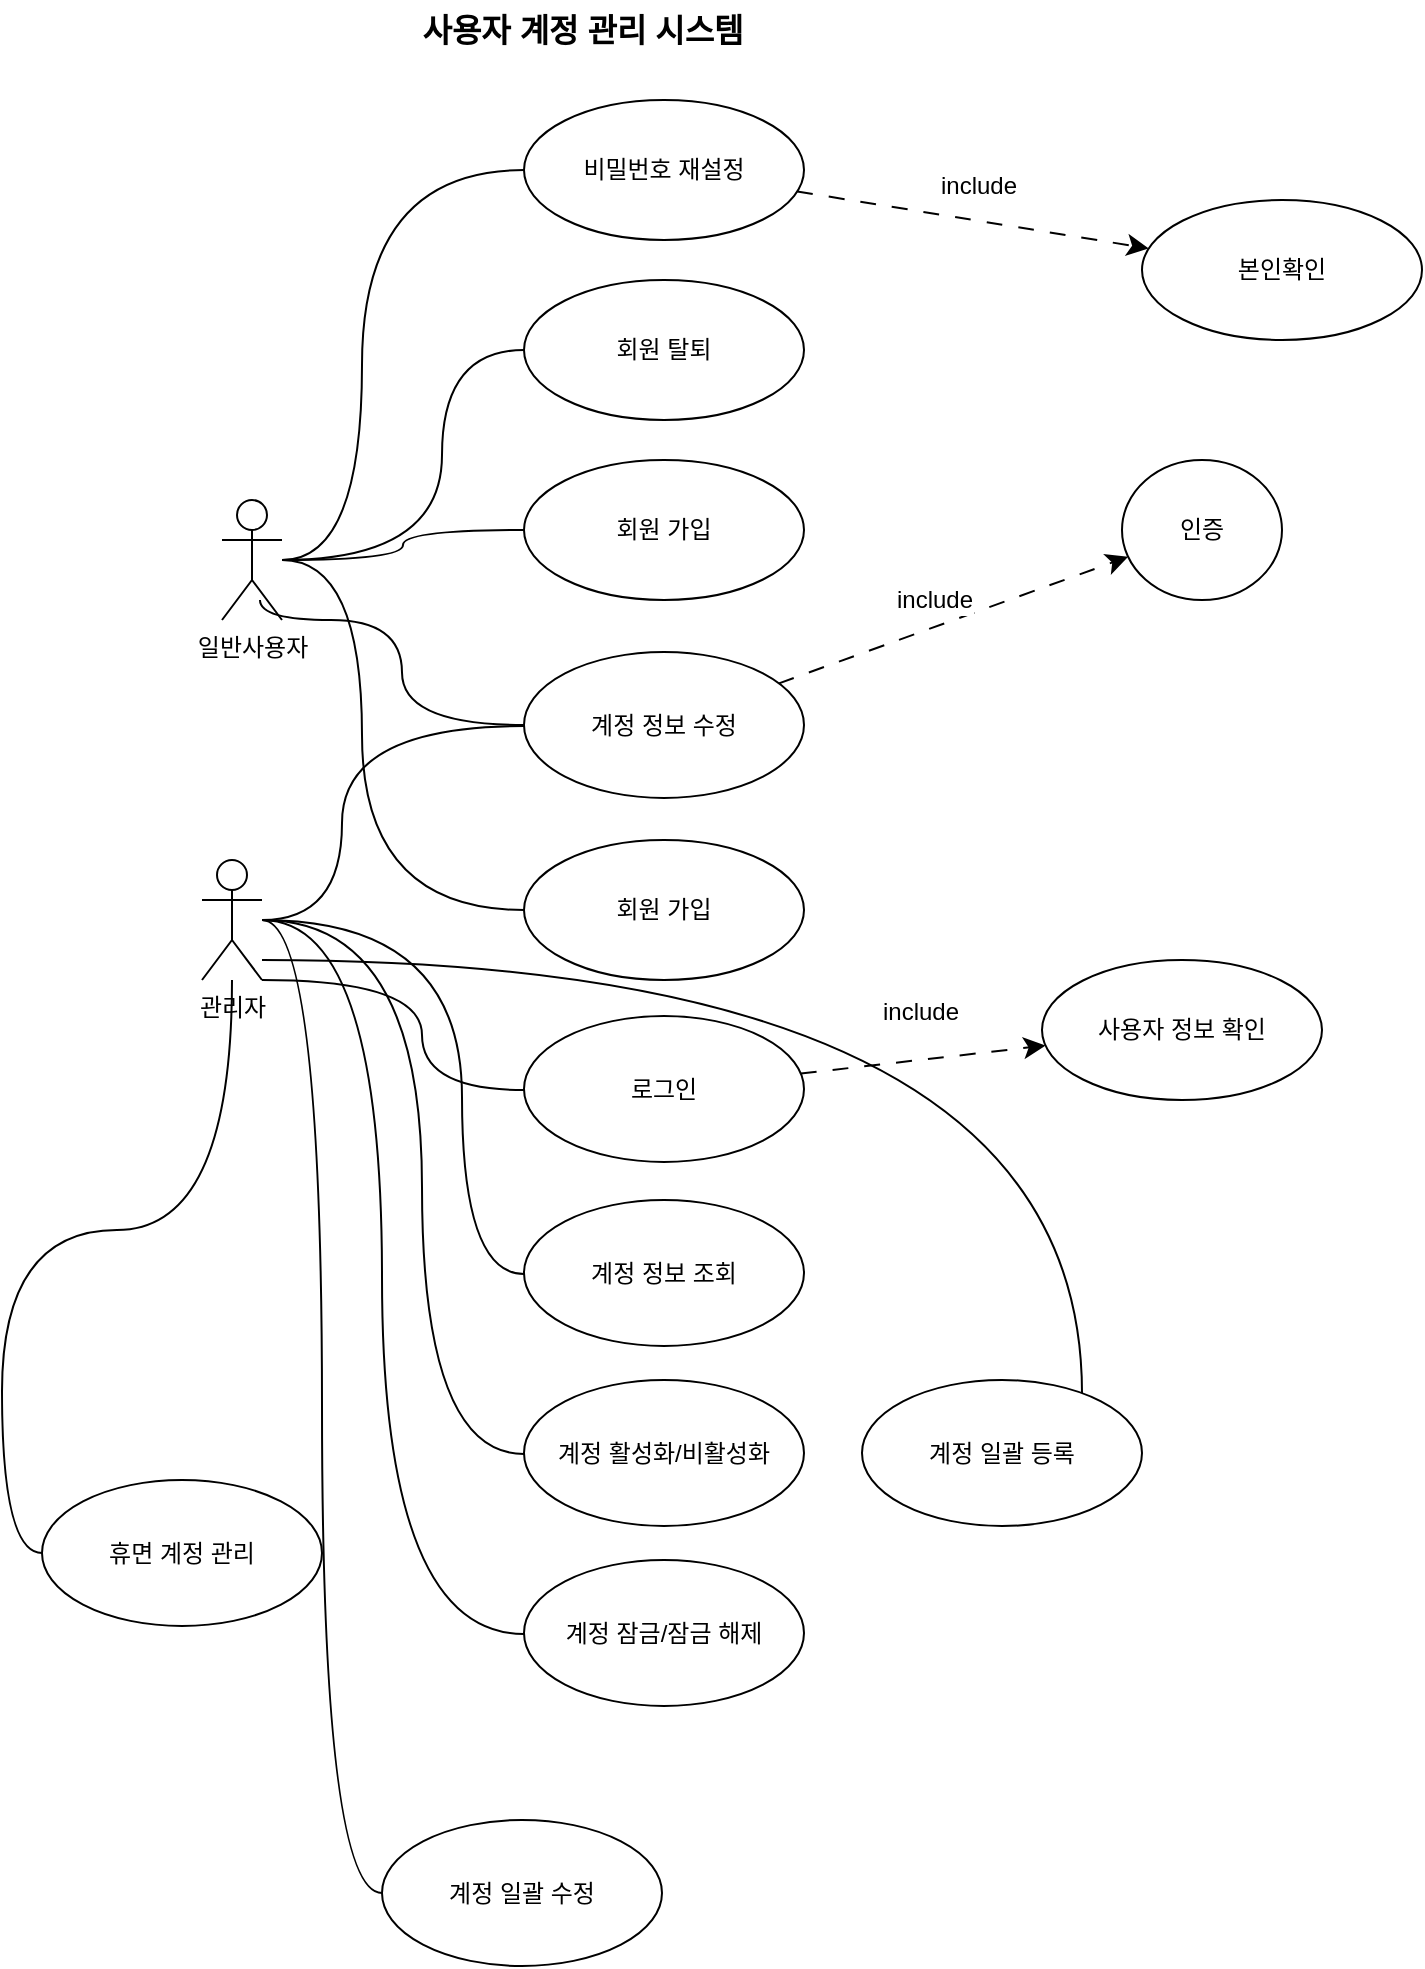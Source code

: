 <mxfile pages="2">
    <diagram id="boRz07EWy4GvGDbGCsp5" name="요구사항">
        <mxGraphModel dx="764" dy="501" grid="1" gridSize="10" guides="1" tooltips="1" connect="1" arrows="1" fold="1" page="1" pageScale="1" pageWidth="827" pageHeight="1169" math="0" shadow="0">
            <root>
                <mxCell id="0"/>
                <mxCell id="1" parent="0"/>
                <mxCell id="SB8yE_wiy3I-1DV759Xg-6" style="edgeStyle=none;curved=1;rounded=0;orthogonalLoop=1;jettySize=auto;html=1;fontSize=12;startSize=8;endSize=8;dashed=1;dashPattern=8 8;" parent="1" source="SB8yE_wiy3I-1DV759Xg-1" target="SB8yE_wiy3I-1DV759Xg-5" edge="1">
                    <mxGeometry relative="1" as="geometry"/>
                </mxCell>
                <mxCell id="SB8yE_wiy3I-1DV759Xg-7" value="include" style="edgeLabel;html=1;align=center;verticalAlign=middle;resizable=0;points=[];fontSize=12;" parent="SB8yE_wiy3I-1DV759Xg-6" vertex="1" connectable="0">
                    <mxGeometry x="-0.188" y="3" relative="1" as="geometry">
                        <mxPoint x="18" y="-12" as="offset"/>
                    </mxGeometry>
                </mxCell>
                <mxCell id="SB8yE_wiy3I-1DV759Xg-1" value="비밀번호 재설정" style="ellipse;whiteSpace=wrap;html=1;" parent="1" vertex="1">
                    <mxGeometry x="321" y="120" width="140" height="70" as="geometry"/>
                </mxCell>
                <mxCell id="SB8yE_wiy3I-1DV759Xg-27" style="edgeStyle=orthogonalEdgeStyle;curved=1;rounded=0;orthogonalLoop=1;jettySize=auto;html=1;fontSize=12;startSize=8;endSize=8;endArrow=none;endFill=0;" parent="1" source="SB8yE_wiy3I-1DV759Xg-2" target="SB8yE_wiy3I-1DV759Xg-1" edge="1">
                    <mxGeometry relative="1" as="geometry">
                        <Array as="points">
                            <mxPoint x="240" y="350"/>
                            <mxPoint x="240" y="155"/>
                        </Array>
                    </mxGeometry>
                </mxCell>
                <mxCell id="SB8yE_wiy3I-1DV759Xg-28" style="edgeStyle=orthogonalEdgeStyle;curved=1;rounded=0;orthogonalLoop=1;jettySize=auto;html=1;fontSize=12;startSize=8;endSize=8;endArrow=none;endFill=0;" parent="1" source="SB8yE_wiy3I-1DV759Xg-2" target="SB8yE_wiy3I-1DV759Xg-8" edge="1">
                    <mxGeometry relative="1" as="geometry">
                        <Array as="points">
                            <mxPoint x="280" y="350"/>
                            <mxPoint x="280" y="245"/>
                        </Array>
                    </mxGeometry>
                </mxCell>
                <mxCell id="SB8yE_wiy3I-1DV759Xg-29" style="edgeStyle=orthogonalEdgeStyle;shape=connector;curved=1;rounded=0;orthogonalLoop=1;jettySize=auto;html=1;strokeColor=default;align=center;verticalAlign=middle;fontFamily=Helvetica;fontSize=12;fontColor=default;labelBackgroundColor=default;startSize=8;endArrow=none;endFill=0;endSize=8;" parent="1" source="SB8yE_wiy3I-1DV759Xg-2" target="SB8yE_wiy3I-1DV759Xg-9" edge="1">
                    <mxGeometry relative="1" as="geometry"/>
                </mxCell>
                <mxCell id="SB8yE_wiy3I-1DV759Xg-30" style="edgeStyle=orthogonalEdgeStyle;shape=connector;curved=1;rounded=0;orthogonalLoop=1;jettySize=auto;html=1;strokeColor=default;align=center;verticalAlign=middle;fontFamily=Helvetica;fontSize=12;fontColor=default;labelBackgroundColor=default;startSize=8;endArrow=none;endFill=0;endSize=8;entryX=0;entryY=0.5;entryDx=0;entryDy=0;exitX=0.633;exitY=0.833;exitDx=0;exitDy=0;exitPerimeter=0;" parent="1" source="SB8yE_wiy3I-1DV759Xg-2" target="SB8yE_wiy3I-1DV759Xg-10" edge="1">
                    <mxGeometry relative="1" as="geometry">
                        <mxPoint x="210" y="350" as="sourcePoint"/>
                        <Array as="points">
                            <mxPoint x="189" y="380"/>
                            <mxPoint x="260" y="380"/>
                            <mxPoint x="260" y="433"/>
                        </Array>
                    </mxGeometry>
                </mxCell>
                <mxCell id="SB8yE_wiy3I-1DV759Xg-33" style="edgeStyle=orthogonalEdgeStyle;shape=connector;curved=1;rounded=0;orthogonalLoop=1;jettySize=auto;html=1;strokeColor=default;align=center;verticalAlign=middle;fontFamily=Helvetica;fontSize=12;fontColor=default;labelBackgroundColor=default;startSize=8;endArrow=none;endFill=0;endSize=8;" parent="1" source="SB8yE_wiy3I-1DV759Xg-2" target="SB8yE_wiy3I-1DV759Xg-16" edge="1">
                    <mxGeometry relative="1" as="geometry">
                        <mxPoint x="130" y="387" as="sourcePoint"/>
                        <mxPoint x="321" y="615" as="targetPoint"/>
                        <Array as="points">
                            <mxPoint x="240" y="350"/>
                            <mxPoint x="240" y="525"/>
                        </Array>
                    </mxGeometry>
                </mxCell>
                <mxCell id="SB8yE_wiy3I-1DV759Xg-2" value="일반사용자" style="shape=umlActor;verticalLabelPosition=bottom;verticalAlign=top;html=1;outlineConnect=0;" parent="1" vertex="1">
                    <mxGeometry x="170" y="320" width="30" height="60" as="geometry"/>
                </mxCell>
                <mxCell id="SB8yE_wiy3I-1DV759Xg-34" style="edgeStyle=orthogonalEdgeStyle;shape=connector;curved=1;rounded=0;orthogonalLoop=1;jettySize=auto;html=1;strokeColor=default;align=center;verticalAlign=middle;fontFamily=Helvetica;fontSize=12;fontColor=default;labelBackgroundColor=default;startSize=8;endArrow=none;endFill=0;endSize=8;" parent="1" source="SB8yE_wiy3I-1DV759Xg-3" target="SB8yE_wiy3I-1DV759Xg-12" edge="1">
                    <mxGeometry relative="1" as="geometry">
                        <Array as="points">
                            <mxPoint x="270" y="560"/>
                            <mxPoint x="270" y="615"/>
                        </Array>
                    </mxGeometry>
                </mxCell>
                <mxCell id="SB8yE_wiy3I-1DV759Xg-35" style="edgeStyle=orthogonalEdgeStyle;shape=connector;curved=1;rounded=0;orthogonalLoop=1;jettySize=auto;html=1;strokeColor=default;align=center;verticalAlign=middle;fontFamily=Helvetica;fontSize=12;fontColor=default;labelBackgroundColor=default;startSize=8;endArrow=none;endFill=0;endSize=8;" parent="1" source="SB8yE_wiy3I-1DV759Xg-3" target="SB8yE_wiy3I-1DV759Xg-10" edge="1">
                    <mxGeometry relative="1" as="geometry">
                        <Array as="points">
                            <mxPoint x="230" y="530"/>
                            <mxPoint x="230" y="433"/>
                        </Array>
                    </mxGeometry>
                </mxCell>
                <mxCell id="SB8yE_wiy3I-1DV759Xg-36" style="edgeStyle=orthogonalEdgeStyle;shape=connector;curved=1;rounded=0;orthogonalLoop=1;jettySize=auto;html=1;strokeColor=default;align=center;verticalAlign=middle;fontFamily=Helvetica;fontSize=12;fontColor=default;labelBackgroundColor=default;startSize=8;endArrow=none;endFill=0;endSize=8;" parent="1" source="SB8yE_wiy3I-1DV759Xg-3" target="SB8yE_wiy3I-1DV759Xg-13" edge="1">
                    <mxGeometry relative="1" as="geometry">
                        <Array as="points">
                            <mxPoint x="290" y="530"/>
                            <mxPoint x="290" y="707"/>
                        </Array>
                    </mxGeometry>
                </mxCell>
                <mxCell id="SB8yE_wiy3I-1DV759Xg-37" style="edgeStyle=orthogonalEdgeStyle;shape=connector;curved=1;rounded=0;orthogonalLoop=1;jettySize=auto;html=1;strokeColor=default;align=center;verticalAlign=middle;fontFamily=Helvetica;fontSize=12;fontColor=default;labelBackgroundColor=default;startSize=8;endArrow=none;endFill=0;endSize=8;" parent="1" source="SB8yE_wiy3I-1DV759Xg-3" target="SB8yE_wiy3I-1DV759Xg-14" edge="1">
                    <mxGeometry relative="1" as="geometry">
                        <mxPoint x="391" y="750" as="targetPoint"/>
                        <Array as="points">
                            <mxPoint x="270" y="530"/>
                            <mxPoint x="270" y="797"/>
                        </Array>
                    </mxGeometry>
                </mxCell>
                <mxCell id="SB8yE_wiy3I-1DV759Xg-38" style="edgeStyle=orthogonalEdgeStyle;shape=connector;curved=1;rounded=0;orthogonalLoop=1;jettySize=auto;html=1;strokeColor=default;align=center;verticalAlign=middle;fontFamily=Helvetica;fontSize=12;fontColor=default;labelBackgroundColor=default;startSize=8;endArrow=none;endFill=0;endSize=8;" parent="1" source="SB8yE_wiy3I-1DV759Xg-3" target="SB8yE_wiy3I-1DV759Xg-15" edge="1">
                    <mxGeometry relative="1" as="geometry">
                        <Array as="points">
                            <mxPoint x="250" y="530"/>
                            <mxPoint x="250" y="887"/>
                        </Array>
                    </mxGeometry>
                </mxCell>
                <mxCell id="SB8yE_wiy3I-1DV759Xg-39" style="edgeStyle=orthogonalEdgeStyle;shape=connector;curved=1;rounded=0;orthogonalLoop=1;jettySize=auto;html=1;strokeColor=default;align=center;verticalAlign=middle;fontFamily=Helvetica;fontSize=12;fontColor=default;labelBackgroundColor=default;startSize=8;endArrow=none;endFill=0;endSize=8;" parent="1" source="SB8yE_wiy3I-1DV759Xg-3" target="SB8yE_wiy3I-1DV759Xg-18" edge="1">
                    <mxGeometry relative="1" as="geometry">
                        <Array as="points">
                            <mxPoint x="600" y="550"/>
                        </Array>
                    </mxGeometry>
                </mxCell>
                <mxCell id="SB8yE_wiy3I-1DV759Xg-40" style="edgeStyle=orthogonalEdgeStyle;shape=connector;curved=1;rounded=0;orthogonalLoop=1;jettySize=auto;html=1;entryX=0;entryY=0.5;entryDx=0;entryDy=0;strokeColor=default;align=center;verticalAlign=middle;fontFamily=Helvetica;fontSize=12;fontColor=default;labelBackgroundColor=default;startSize=8;endArrow=none;endFill=0;endSize=8;" parent="1" source="SB8yE_wiy3I-1DV759Xg-3" target="SB8yE_wiy3I-1DV759Xg-19" edge="1">
                    <mxGeometry relative="1" as="geometry"/>
                </mxCell>
                <mxCell id="SB8yE_wiy3I-1DV759Xg-41" style="edgeStyle=orthogonalEdgeStyle;shape=connector;curved=1;rounded=0;orthogonalLoop=1;jettySize=auto;html=1;entryX=0;entryY=0.5;entryDx=0;entryDy=0;strokeColor=default;align=center;verticalAlign=middle;fontFamily=Helvetica;fontSize=12;fontColor=default;labelBackgroundColor=default;startSize=8;endArrow=none;endFill=0;endSize=8;" parent="1" source="SB8yE_wiy3I-1DV759Xg-3" target="SB8yE_wiy3I-1DV759Xg-20" edge="1">
                    <mxGeometry relative="1" as="geometry"/>
                </mxCell>
                <mxCell id="SB8yE_wiy3I-1DV759Xg-3" value="관리자" style="shape=umlActor;verticalLabelPosition=bottom;verticalAlign=top;html=1;outlineConnect=0;" parent="1" vertex="1">
                    <mxGeometry x="160" y="500" width="30" height="60" as="geometry"/>
                </mxCell>
                <mxCell id="SB8yE_wiy3I-1DV759Xg-5" value="본인확인" style="ellipse;whiteSpace=wrap;html=1;" parent="1" vertex="1">
                    <mxGeometry x="630" y="170" width="140" height="70" as="geometry"/>
                </mxCell>
                <mxCell id="SB8yE_wiy3I-1DV759Xg-8" value="회원 탈퇴" style="ellipse;whiteSpace=wrap;html=1;" parent="1" vertex="1">
                    <mxGeometry x="321" y="210" width="140" height="70" as="geometry"/>
                </mxCell>
                <mxCell id="SB8yE_wiy3I-1DV759Xg-9" value="회원 가입" style="ellipse;whiteSpace=wrap;html=1;" parent="1" vertex="1">
                    <mxGeometry x="321" y="300" width="140" height="70" as="geometry"/>
                </mxCell>
                <mxCell id="SB8yE_wiy3I-1DV759Xg-23" style="edgeStyle=none;curved=1;rounded=0;orthogonalLoop=1;jettySize=auto;html=1;fontSize=12;startSize=8;endSize=8;dashed=1;dashPattern=8 8;" parent="1" source="SB8yE_wiy3I-1DV759Xg-10" target="SB8yE_wiy3I-1DV759Xg-21" edge="1">
                    <mxGeometry relative="1" as="geometry"/>
                </mxCell>
                <mxCell id="SB8yE_wiy3I-1DV759Xg-25" value="include" style="edgeLabel;html=1;align=center;verticalAlign=middle;resizable=0;points=[];fontSize=12;" parent="SB8yE_wiy3I-1DV759Xg-23" vertex="1" connectable="0">
                    <mxGeometry x="-0.116" y="-2" relative="1" as="geometry">
                        <mxPoint x="-1" y="-16" as="offset"/>
                    </mxGeometry>
                </mxCell>
                <mxCell id="SB8yE_wiy3I-1DV759Xg-10" value="계정 정보 수정" style="ellipse;whiteSpace=wrap;html=1;" parent="1" vertex="1">
                    <mxGeometry x="321" y="396" width="140" height="73" as="geometry"/>
                </mxCell>
                <mxCell id="SB8yE_wiy3I-1DV759Xg-11" value="사용자 계정 관리 시스템" style="text;html=1;align=center;verticalAlign=middle;resizable=0;points=[];autosize=1;strokeColor=none;fillColor=none;fontSize=16;fontStyle=1" parent="1" vertex="1">
                    <mxGeometry x="260" y="70" width="180" height="30" as="geometry"/>
                </mxCell>
                <mxCell id="SB8yE_wiy3I-1DV759Xg-24" style="edgeStyle=none;curved=1;rounded=0;orthogonalLoop=1;jettySize=auto;html=1;fontSize=12;startSize=8;endSize=8;dashed=1;dashPattern=8 8;" parent="1" source="SB8yE_wiy3I-1DV759Xg-12" target="SB8yE_wiy3I-1DV759Xg-22" edge="1">
                    <mxGeometry relative="1" as="geometry"/>
                </mxCell>
                <mxCell id="SB8yE_wiy3I-1DV759Xg-26" value="include" style="edgeLabel;html=1;align=center;verticalAlign=middle;resizable=0;points=[];fontSize=12;" parent="SB8yE_wiy3I-1DV759Xg-24" vertex="1" connectable="0">
                    <mxGeometry x="0.011" y="1" relative="1" as="geometry">
                        <mxPoint x="-2" y="-23" as="offset"/>
                    </mxGeometry>
                </mxCell>
                <mxCell id="SB8yE_wiy3I-1DV759Xg-12" value="로그인" style="ellipse;whiteSpace=wrap;html=1;" parent="1" vertex="1">
                    <mxGeometry x="321" y="578" width="140" height="73" as="geometry"/>
                </mxCell>
                <mxCell id="SB8yE_wiy3I-1DV759Xg-13" value="계정 정보 조회" style="ellipse;whiteSpace=wrap;html=1;" parent="1" vertex="1">
                    <mxGeometry x="321" y="670" width="140" height="73" as="geometry"/>
                </mxCell>
                <mxCell id="SB8yE_wiy3I-1DV759Xg-14" value="계정 활성화/비활성화" style="ellipse;whiteSpace=wrap;html=1;" parent="1" vertex="1">
                    <mxGeometry x="321" y="760" width="140" height="73" as="geometry"/>
                </mxCell>
                <mxCell id="SB8yE_wiy3I-1DV759Xg-15" value="계정 잠금/잠금 해제" style="ellipse;whiteSpace=wrap;html=1;" parent="1" vertex="1">
                    <mxGeometry x="321" y="850" width="140" height="73" as="geometry"/>
                </mxCell>
                <mxCell id="SB8yE_wiy3I-1DV759Xg-16" value="회원 가입" style="ellipse;whiteSpace=wrap;html=1;" parent="1" vertex="1">
                    <mxGeometry x="321" y="490" width="140" height="70" as="geometry"/>
                </mxCell>
                <mxCell id="SB8yE_wiy3I-1DV759Xg-18" value="계정 일괄 등록" style="ellipse;whiteSpace=wrap;html=1;" parent="1" vertex="1">
                    <mxGeometry x="490" y="760" width="140" height="73" as="geometry"/>
                </mxCell>
                <mxCell id="SB8yE_wiy3I-1DV759Xg-19" value="계정 일괄 수정" style="ellipse;whiteSpace=wrap;html=1;" parent="1" vertex="1">
                    <mxGeometry x="250" y="980" width="140" height="73" as="geometry"/>
                </mxCell>
                <mxCell id="SB8yE_wiy3I-1DV759Xg-20" value="휴면 계정 관리" style="ellipse;whiteSpace=wrap;html=1;" parent="1" vertex="1">
                    <mxGeometry x="80" y="810" width="140" height="73" as="geometry"/>
                </mxCell>
                <mxCell id="SB8yE_wiy3I-1DV759Xg-21" value="인증" style="ellipse;whiteSpace=wrap;html=1;" parent="1" vertex="1">
                    <mxGeometry x="620" y="300" width="80" height="70" as="geometry"/>
                </mxCell>
                <mxCell id="SB8yE_wiy3I-1DV759Xg-22" value="사용자 정보 확인" style="ellipse;whiteSpace=wrap;html=1;" parent="1" vertex="1">
                    <mxGeometry x="580" y="550" width="140" height="70" as="geometry"/>
                </mxCell>
            </root>
        </mxGraphModel>
    </diagram>
    <diagram name="도메인모델" id="TKPaWvZVgJuJDZthVSUy">
        <mxGraphModel dx="1285" dy="768" grid="1" gridSize="10" guides="1" tooltips="1" connect="1" arrows="1" fold="1" page="1" pageScale="1" pageWidth="827" pageHeight="1169" math="0" shadow="0">
            <root>
                <mxCell id="0"/>
                <mxCell id="1" parent="0"/>
                <mxCell id="3LQb9dPc7IVUKIHJpzme-31" value="&lt;table role=&quot;table&quot; style=&quot;box-sizing: border-box; border-spacing: 0px; border-collapse: collapse; margin-top: 0px; margin-bottom: 16px; display: block; width: max-content; max-width: 100%; overflow: auto; font-variant: tabular-nums; color: rgb(1, 4, 9); font-family: -apple-system, &amp;quot;system-ui&amp;quot;, &amp;quot;Segoe UI&amp;quot;, &amp;quot;Noto Sans&amp;quot;, Helvetica, Arial, sans-serif, &amp;quot;Apple Color Emoji&amp;quot;, &amp;quot;Segoe UI Emoji&amp;quot;; font-size: 14px; font-style: normal; font-weight: 400; letter-spacing: normal; orphans: 2; text-align: start; text-transform: none; widows: 2; word-spacing: 0px; -webkit-text-stroke-width: 0px; white-space: normal; background-color: rgb(255, 255, 255); text-decoration-thickness: initial; text-decoration-style: initial; text-decoration-color: initial;&quot;&gt;&lt;thead style=&quot;box-sizing: border-box;&quot;&gt;&lt;tr style=&quot;box-sizing: border-box; background-color: rgb(255, 255, 255); border-top: 1px solid rgb(69, 76, 84);&quot;&gt;&lt;th style=&quot;box-sizing: border-box; padding: 6px 13px; font-weight: 600; border-color: rgb(69, 76, 84); border-style: solid; border-width: 1px; border-image: none 100% / 1 / 0 stretch;&quot;&gt;활성화 상태&lt;/th&gt;&lt;th style=&quot;box-sizing: border-box; padding: 6px 13px; font-weight: 600; border-color: rgb(69, 76, 84); border-style: solid; border-width: 1px; border-image: none 100% / 1 / 0 stretch;&quot;&gt;잠금 상태&lt;/th&gt;&lt;th style=&quot;box-sizing: border-box; padding: 6px 13px; font-weight: 600; border-color: rgb(69, 76, 84); border-style: solid; border-width: 1px; border-image: none 100% / 1 / 0 stretch;&quot;&gt;설명&lt;/th&gt;&lt;th style=&quot;box-sizing: border-box; padding: 6px 13px; font-weight: 600; border-color: rgb(69, 76, 84); border-style: solid; border-width: 1px; border-image: none 100% / 1 / 0 stretch;&quot;&gt;예시&lt;/th&gt;&lt;/tr&gt;&lt;/thead&gt;&lt;tbody style=&quot;box-sizing: border-box;&quot;&gt;&lt;tr style=&quot;box-sizing: border-box; background-color: rgb(255, 255, 255); border-top: 1px solid rgb(69, 76, 84);&quot;&gt;&lt;td style=&quot;box-sizing: border-box; padding: 6px 13px; border-color: rgb(69, 76, 84); border-style: solid; border-width: 1px; border-image: none 100% / 1 / 0 stretch;&quot;&gt;activate&lt;/td&gt;&lt;td style=&quot;box-sizing: border-box; padding: 6px 13px; border-color: rgb(69, 76, 84); border-style: solid; border-width: 1px; border-image: none 100% / 1 / 0 stretch;&quot;&gt;unlock&lt;/td&gt;&lt;td style=&quot;box-sizing: border-box; padding: 6px 13px; border-color: rgb(69, 76, 84); border-style: solid; border-width: 1px; border-image: none 100% / 1 / 0 stretch;&quot;&gt;정상 계정: 로그인 및 모든 서비스 이용이 가능한 상태입니다.&lt;/td&gt;&lt;td style=&quot;box-sizing: border-box; padding: 6px 13px; border-color: rgb(69, 76, 84); border-style: solid; border-width: 1px; border-image: none 100% / 1 / 0 stretch;&quot;&gt;대부분의 일반 사용자 계정&lt;/td&gt;&lt;/tr&gt;&lt;tr style=&quot;box-sizing: border-box; background-color: rgb(230, 234, 239); border-top: 1px solid rgb(69, 76, 84);&quot;&gt;&lt;td style=&quot;box-sizing: border-box; padding: 6px 13px; border-color: rgb(69, 76, 84); border-style: solid; border-width: 1px; border-image: none 100% / 1 / 0 stretch;&quot;&gt;activate&lt;/td&gt;&lt;td style=&quot;box-sizing: border-box; padding: 6px 13px; border-color: rgb(69, 76, 84); border-style: solid; border-width: 1px; border-image: none 100% / 1 / 0 stretch;&quot;&gt;lock&lt;/td&gt;&lt;td style=&quot;box-sizing: border-box; padding: 6px 13px; border-color: rgb(69, 76, 84); border-style: solid; border-width: 1px; border-image: none 100% / 1 / 0 stretch;&quot;&gt;일시 정지 계정: 계정은 활성화되어 있지만, 현재 로그인이 &lt;br&gt;불가능한 상태입니다.&lt;/td&gt;&lt;td style=&quot;box-sizing: border-box; padding: 6px 13px; border-color: rgb(69, 76, 84); border-style: solid; border-width: 1px; border-image: none 100% / 1 / 0 stretch;&quot;&gt;- 비밀번호 연속 실패&lt;br style=&quot;box-sizing: border-box; margin-bottom: 0px;&quot;&gt;- 관리자가 보안상 잠금 처리&lt;/td&gt;&lt;/tr&gt;&lt;tr style=&quot;box-sizing: border-box; background-color: rgb(255, 255, 255); border-top: 1px solid rgb(69, 76, 84);&quot;&gt;&lt;td style=&quot;box-sizing: border-box; padding: 6px 13px; border-color: rgb(69, 76, 84); border-style: solid; border-width: 1px; border-image: none 100% / 1 / 0 stretch;&quot;&gt;deactivate&lt;/td&gt;&lt;td style=&quot;box-sizing: border-box; padding: 6px 13px; border-color: rgb(69, 76, 84); border-style: solid; border-width: 1px; border-image: none 100% / 1 / 0 stretch;&quot;&gt;unlock&lt;/td&gt;&lt;td style=&quot;box-sizing: border-box; padding: 6px 13px; border-color: rgb(69, 76, 84); border-style: solid; border-width: 1px; border-image: none 100% / 1 / 0 stretch;&quot;&gt;비활성 계정: 계정 사용 중단 로그인이 가능합니다.&lt;/td&gt;&lt;td style=&quot;box-sizing: border-box; padding: 6px 13px; border-color: rgb(69, 76, 84); border-style: solid; border-width: 1px; border-image: none 100% / 1 / 0 stretch;&quot;&gt;- 휴면 계정으로 전환된 경우&lt;/td&gt;&lt;/tr&gt;&lt;tr style=&quot;box-sizing: border-box; background-color: rgb(230, 234, 239); border-top: 1px solid rgb(69, 76, 84);&quot;&gt;&lt;td style=&quot;box-sizing: border-box; padding: 6px 13px; border-color: rgb(69, 76, 84); border-style: solid; border-width: 1px; border-image: none 100% / 1 / 0 stretch;&quot;&gt;deactivate&lt;/td&gt;&lt;td style=&quot;box-sizing: border-box; padding: 6px 13px; border-color: rgb(69, 76, 84); border-style: solid; border-width: 1px; border-image: none 100% / 1 / 0 stretch;&quot;&gt;lock&lt;/td&gt;&lt;td style=&quot;box-sizing: border-box; padding: 6px 13px; border-color: rgb(69, 76, 84); border-style: solid; border-width: 1px; border-image: none 100% / 1 / 0 stretch;&quot;&gt;비활성 계정: 로그인 불가능&lt;/td&gt;&lt;td style=&quot;box-sizing: border-box; padding: 6px 13px; border-color: rgb(69, 76, 84); border-style: solid; border-width: 1px; border-image: none 100% / 1 / 0 stretch;&quot;&gt;- 사용자가 탈퇴를 요청한 경우&lt;/td&gt;&lt;/tr&gt;&lt;/tbody&gt;&lt;/table&gt;" style="text;whiteSpace=wrap;html=1;labelBackgroundColor=none;" parent="1" vertex="1">
                    <mxGeometry x="44" y="109" width="740" height="180" as="geometry"/>
                </mxCell>
                <mxCell id="3LQb9dPc7IVUKIHJpzme-78" value="pendingChanges [0..*]" style="edgeStyle=orthogonalEdgeStyle;rounded=0;orthogonalLoop=1;jettySize=auto;html=1;fontSize=12;startSize=8;endSize=8;endArrow=none;endFill=0;" parent="1" target="3LQb9dPc7IVUKIHJpzme-69" edge="1">
                    <mxGeometry x="0.677" y="-70" relative="1" as="geometry">
                        <mxPoint x="420" y="572" as="sourcePoint"/>
                        <Array as="points">
                            <mxPoint x="420" y="614"/>
                            <mxPoint x="410" y="614"/>
                        </Array>
                        <mxPoint as="offset"/>
                    </mxGeometry>
                </mxCell>
                <mxCell id="3LQb9dPc7IVUKIHJpzme-79" value="1" style="edgeLabel;html=1;align=center;verticalAlign=middle;resizable=0;points=[];fontSize=12;" parent="3LQb9dPc7IVUKIHJpzme-78" vertex="1" connectable="0">
                    <mxGeometry x="-0.269" y="-1" relative="1" as="geometry">
                        <mxPoint x="-9" y="-26" as="offset"/>
                    </mxGeometry>
                </mxCell>
                <mxCell id="3LQb9dPc7IVUKIHJpzme-99" value="1" style="edgeStyle=orthogonalEdgeStyle;rounded=0;orthogonalLoop=1;jettySize=auto;html=1;fontSize=12;startSize=8;endSize=8;" parent="1" source="3LQb9dPc7IVUKIHJpzme-41" target="3LQb9dPc7IVUKIHJpzme-92" edge="1">
                    <mxGeometry x="-0.875" y="11" relative="1" as="geometry">
                        <mxPoint as="offset"/>
                    </mxGeometry>
                </mxCell>
                <mxCell id="3LQb9dPc7IVUKIHJpzme-100" value="attributes [0..*]" style="edgeLabel;html=1;align=center;verticalAlign=middle;resizable=0;points=[];fontSize=12;" parent="3LQb9dPc7IVUKIHJpzme-99" vertex="1" connectable="0">
                    <mxGeometry x="0.728" relative="1" as="geometry">
                        <mxPoint x="-50" y="12" as="offset"/>
                    </mxGeometry>
                </mxCell>
                <mxCell id="3LQb9dPc7IVUKIHJpzme-41" value="User" style="swimlane;fontStyle=0;childLayout=stackLayout;horizontal=1;startSize=26;fillColor=none;horizontalStack=0;resizeParent=1;resizeParentMax=0;resizeLast=0;collapsible=1;marginBottom=0;whiteSpace=wrap;html=1;rounded=1;labelBackgroundColor=none;" parent="1" vertex="1">
                    <mxGeometry x="310" y="390" width="220" height="182" as="geometry">
                        <mxRectangle x="340" y="330" width="70" height="30" as="alternateBounds"/>
                    </mxGeometry>
                </mxCell>
                <mxCell id="3LQb9dPc7IVUKIHJpzme-42" value="userId: Id" style="text;strokeColor=none;fillColor=none;align=left;verticalAlign=top;spacingLeft=4;spacingRight=4;overflow=hidden;rotatable=0;points=[[0,0.5],[1,0.5]];portConstraint=eastwest;whiteSpace=wrap;html=1;labelBackgroundColor=none;" parent="3LQb9dPc7IVUKIHJpzme-41" vertex="1">
                    <mxGeometry y="26" width="220" height="26" as="geometry"/>
                </mxCell>
                <mxCell id="3LQb9dPc7IVUKIHJpzme-45" value="username: string {required, unique}" style="text;strokeColor=none;fillColor=none;align=left;verticalAlign=top;spacingLeft=4;spacingRight=4;overflow=hidden;rotatable=0;points=[[0,0.5],[1,0.5]];portConstraint=eastwest;whiteSpace=wrap;html=1;labelBackgroundColor=none;" parent="3LQb9dPc7IVUKIHJpzme-41" vertex="1">
                    <mxGeometry y="52" width="220" height="26" as="geometry"/>
                </mxCell>
                <mxCell id="3LQb9dPc7IVUKIHJpzme-46" value="password: string" style="text;strokeColor=none;fillColor=none;align=left;verticalAlign=top;spacingLeft=4;spacingRight=4;overflow=hidden;rotatable=0;points=[[0,0.5],[1,0.5]];portConstraint=eastwest;whiteSpace=wrap;html=1;labelBackgroundColor=none;" parent="3LQb9dPc7IVUKIHJpzme-41" vertex="1">
                    <mxGeometry y="78" width="220" height="26" as="geometry"/>
                </mxCell>
                <mxCell id="3LQb9dPc7IVUKIHJpzme-47" value="email: string" style="text;strokeColor=none;fillColor=none;align=left;verticalAlign=top;spacingLeft=4;spacingRight=4;overflow=hidden;rotatable=0;points=[[0,0.5],[1,0.5]];portConstraint=eastwest;whiteSpace=wrap;html=1;labelBackgroundColor=none;" parent="3LQb9dPc7IVUKIHJpzme-41" vertex="1">
                    <mxGeometry y="104" width="220" height="26" as="geometry"/>
                </mxCell>
                <mxCell id="3LQb9dPc7IVUKIHJpzme-48" value="contact: string" style="text;strokeColor=none;fillColor=none;align=left;verticalAlign=top;spacingLeft=4;spacingRight=4;overflow=hidden;rotatable=0;points=[[0,0.5],[1,0.5]];portConstraint=eastwest;whiteSpace=wrap;html=1;labelBackgroundColor=none;" parent="3LQb9dPc7IVUKIHJpzme-41" vertex="1">
                    <mxGeometry y="130" width="220" height="26" as="geometry"/>
                </mxCell>
                <mxCell id="3LQb9dPc7IVUKIHJpzme-49" value="accountStatus: AccountStatus" style="text;strokeColor=none;fillColor=none;align=left;verticalAlign=top;spacingLeft=4;spacingRight=4;overflow=hidden;rotatable=0;points=[[0,0.5],[1,0.5]];portConstraint=eastwest;whiteSpace=wrap;html=1;labelBackgroundColor=none;" parent="3LQb9dPc7IVUKIHJpzme-41" vertex="1">
                    <mxGeometry y="156" width="220" height="26" as="geometry"/>
                </mxCell>
                <mxCell id="3LQb9dPc7IVUKIHJpzme-60" value="AccountStatus" style="swimlane;fontStyle=0;childLayout=stackLayout;horizontal=1;startSize=26;fillColor=none;horizontalStack=0;resizeParent=1;resizeParentMax=0;resizeLast=0;collapsible=1;marginBottom=0;whiteSpace=wrap;html=1;rounded=1;labelBackgroundColor=none;" parent="1" vertex="1">
                    <mxGeometry x="50" y="416" width="190" height="130" as="geometry">
                        <mxRectangle x="50" y="360" width="120" height="30" as="alternateBounds"/>
                    </mxGeometry>
                </mxCell>
                <mxCell id="3LQb9dPc7IVUKIHJpzme-61" value="signUserId: User" style="text;strokeColor=none;fillColor=none;align=left;verticalAlign=top;spacingLeft=4;spacingRight=4;overflow=hidden;rotatable=0;points=[[0,0.5],[1,0.5]];portConstraint=eastwest;whiteSpace=wrap;html=1;labelBackgroundColor=none;" parent="3LQb9dPc7IVUKIHJpzme-60" vertex="1">
                    <mxGeometry y="26" width="190" height="26" as="geometry"/>
                </mxCell>
                <mxCell id="3LQb9dPc7IVUKIHJpzme-64" value="enabled: boolean" style="text;strokeColor=none;fillColor=none;align=left;verticalAlign=top;spacingLeft=4;spacingRight=4;overflow=hidden;rotatable=0;points=[[0,0.5],[1,0.5]];portConstraint=eastwest;whiteSpace=wrap;html=1;labelBackgroundColor=none;" parent="3LQb9dPc7IVUKIHJpzme-60" vertex="1">
                    <mxGeometry y="52" width="190" height="26" as="geometry"/>
                </mxCell>
                <mxCell id="3LQb9dPc7IVUKIHJpzme-65" value="locked: boolean" style="text;strokeColor=none;fillColor=none;align=left;verticalAlign=top;spacingLeft=4;spacingRight=4;overflow=hidden;rotatable=0;points=[[0,0.5],[1,0.5]];portConstraint=eastwest;whiteSpace=wrap;html=1;labelBackgroundColor=none;" parent="3LQb9dPc7IVUKIHJpzme-60" vertex="1">
                    <mxGeometry y="78" width="190" height="26" as="geometry"/>
                </mxCell>
                <mxCell id="3LQb9dPc7IVUKIHJpzme-66" value="failedAttemptCount: number" style="text;strokeColor=none;fillColor=none;align=left;verticalAlign=top;spacingLeft=4;spacingRight=4;overflow=hidden;rotatable=0;points=[[0,0.5],[1,0.5]];portConstraint=eastwest;whiteSpace=wrap;html=1;labelBackgroundColor=none;" parent="3LQb9dPc7IVUKIHJpzme-60" vertex="1">
                    <mxGeometry y="104" width="190" height="26" as="geometry"/>
                </mxCell>
                <mxCell id="3LQb9dPc7IVUKIHJpzme-67" style="edgeStyle=orthogonalEdgeStyle;rounded=0;orthogonalLoop=1;jettySize=auto;html=1;fontSize=12;startSize=8;endSize=8;endArrow=none;endFill=0;" parent="1" source="3LQb9dPc7IVUKIHJpzme-45" target="3LQb9dPc7IVUKIHJpzme-61" edge="1">
                    <mxGeometry relative="1" as="geometry"/>
                </mxCell>
                <mxCell id="3LQb9dPc7IVUKIHJpzme-89" style="edgeStyle=orthogonalEdgeStyle;rounded=0;orthogonalLoop=1;jettySize=auto;html=1;fontSize=12;startSize=8;endSize=8;endArrow=none;endFill=0;" parent="1" source="3LQb9dPc7IVUKIHJpzme-69" target="3LQb9dPc7IVUKIHJpzme-80" edge="1">
                    <mxGeometry relative="1" as="geometry"/>
                </mxCell>
                <mxCell id="3LQb9dPc7IVUKIHJpzme-90" value="changeDetails [1..*]" style="edgeLabel;html=1;align=center;verticalAlign=middle;resizable=0;points=[];fontSize=12;" parent="3LQb9dPc7IVUKIHJpzme-89" vertex="1" connectable="0">
                    <mxGeometry x="0.587" relative="1" as="geometry">
                        <mxPoint x="60" as="offset"/>
                    </mxGeometry>
                </mxCell>
                <mxCell id="3LQb9dPc7IVUKIHJpzme-91" value="1" style="edgeLabel;html=1;align=center;verticalAlign=middle;resizable=0;points=[];fontSize=12;" parent="3LQb9dPc7IVUKIHJpzme-89" vertex="1" connectable="0">
                    <mxGeometry x="-0.747" relative="1" as="geometry">
                        <mxPoint x="-10" as="offset"/>
                    </mxGeometry>
                </mxCell>
                <mxCell id="3LQb9dPc7IVUKIHJpzme-69" value="PendingChange" style="swimlane;fontStyle=0;childLayout=stackLayout;horizontal=1;startSize=26;fillColor=none;horizontalStack=0;resizeParent=1;resizeParentMax=0;resizeLast=0;collapsible=1;marginBottom=0;whiteSpace=wrap;html=1;rounded=1;labelBackgroundColor=none;" parent="1" vertex="1">
                    <mxGeometry x="315" y="670" width="190" height="156" as="geometry">
                        <mxRectangle x="50" y="360" width="120" height="30" as="alternateBounds"/>
                    </mxGeometry>
                </mxCell>
                <mxCell id="3LQb9dPc7IVUKIHJpzme-73" value="pendingChangeId: Id" style="text;strokeColor=none;fillColor=none;align=left;verticalAlign=top;spacingLeft=4;spacingRight=4;overflow=hidden;rotatable=0;points=[[0,0.5],[1,0.5]];portConstraint=eastwest;whiteSpace=wrap;html=1;labelBackgroundColor=none;" parent="3LQb9dPc7IVUKIHJpzme-69" vertex="1">
                    <mxGeometry y="26" width="190" height="26" as="geometry"/>
                </mxCell>
                <mxCell id="3LQb9dPc7IVUKIHJpzme-74" value="userId: User" style="text;strokeColor=none;fillColor=none;align=left;verticalAlign=top;spacingLeft=4;spacingRight=4;overflow=hidden;rotatable=0;points=[[0,0.5],[1,0.5]];portConstraint=eastwest;whiteSpace=wrap;html=1;labelBackgroundColor=none;" parent="3LQb9dPc7IVUKIHJpzme-69" vertex="1">
                    <mxGeometry y="52" width="190" height="26" as="geometry"/>
                </mxCell>
                <mxCell id="3LQb9dPc7IVUKIHJpzme-75" value="changeType: string" style="text;strokeColor=none;fillColor=none;align=left;verticalAlign=top;spacingLeft=4;spacingRight=4;overflow=hidden;rotatable=0;points=[[0,0.5],[1,0.5]];portConstraint=eastwest;whiteSpace=wrap;html=1;labelBackgroundColor=none;" parent="3LQb9dPc7IVUKIHJpzme-69" vertex="1">
                    <mxGeometry y="78" width="190" height="26" as="geometry"/>
                </mxCell>
                <mxCell id="3LQb9dPc7IVUKIHJpzme-76" value="effectiveDate: datetime" style="text;strokeColor=none;fillColor=none;align=left;verticalAlign=top;spacingLeft=4;spacingRight=4;overflow=hidden;rotatable=0;points=[[0,0.5],[1,0.5]];portConstraint=eastwest;whiteSpace=wrap;html=1;labelBackgroundColor=none;" parent="3LQb9dPc7IVUKIHJpzme-69" vertex="1">
                    <mxGeometry y="104" width="190" height="26" as="geometry"/>
                </mxCell>
                <mxCell id="3LQb9dPc7IVUKIHJpzme-77" value="status: string" style="text;strokeColor=none;fillColor=none;align=left;verticalAlign=top;spacingLeft=4;spacingRight=4;overflow=hidden;rotatable=0;points=[[0,0.5],[1,0.5]];portConstraint=eastwest;whiteSpace=wrap;html=1;labelBackgroundColor=none;" parent="3LQb9dPc7IVUKIHJpzme-69" vertex="1">
                    <mxGeometry y="130" width="190" height="26" as="geometry"/>
                </mxCell>
                <mxCell id="3LQb9dPc7IVUKIHJpzme-80" value="ChangeDetail" style="swimlane;fontStyle=0;childLayout=stackLayout;horizontal=1;startSize=26;fillColor=none;horizontalStack=0;resizeParent=1;resizeParentMax=0;resizeLast=0;collapsible=1;marginBottom=0;whiteSpace=wrap;html=1;rounded=1;labelBackgroundColor=none;" parent="1" vertex="1">
                    <mxGeometry x="315" y="890" width="190" height="130" as="geometry">
                        <mxRectangle x="50" y="360" width="120" height="30" as="alternateBounds"/>
                    </mxGeometry>
                </mxCell>
                <mxCell id="3LQb9dPc7IVUKIHJpzme-85" value="changeDetailId: Id" style="text;strokeColor=none;fillColor=none;align=left;verticalAlign=top;spacingLeft=4;spacingRight=4;overflow=hidden;rotatable=0;points=[[0,0.5],[1,0.5]];portConstraint=eastwest;whiteSpace=wrap;html=1;labelBackgroundColor=none;" parent="3LQb9dPc7IVUKIHJpzme-80" vertex="1">
                    <mxGeometry y="26" width="190" height="26" as="geometry"/>
                </mxCell>
                <mxCell id="3LQb9dPc7IVUKIHJpzme-86" value="attributeName: string" style="text;strokeColor=none;fillColor=none;align=left;verticalAlign=top;spacingLeft=4;spacingRight=4;overflow=hidden;rotatable=0;points=[[0,0.5],[1,0.5]];portConstraint=eastwest;whiteSpace=wrap;html=1;labelBackgroundColor=none;" parent="3LQb9dPc7IVUKIHJpzme-80" vertex="1">
                    <mxGeometry y="52" width="190" height="26" as="geometry"/>
                </mxCell>
                <mxCell id="3LQb9dPc7IVUKIHJpzme-87" value="oldValue: UserAttribute" style="text;strokeColor=none;fillColor=none;align=left;verticalAlign=top;spacingLeft=4;spacingRight=4;overflow=hidden;rotatable=0;points=[[0,0.5],[1,0.5]];portConstraint=eastwest;whiteSpace=wrap;html=1;labelBackgroundColor=none;" parent="3LQb9dPc7IVUKIHJpzme-80" vertex="1">
                    <mxGeometry y="78" width="190" height="26" as="geometry"/>
                </mxCell>
                <mxCell id="3LQb9dPc7IVUKIHJpzme-88" value="newValue: UserAttribute" style="text;strokeColor=none;fillColor=none;align=left;verticalAlign=top;spacingLeft=4;spacingRight=4;overflow=hidden;rotatable=0;points=[[0,0.5],[1,0.5]];portConstraint=eastwest;whiteSpace=wrap;html=1;labelBackgroundColor=none;" parent="3LQb9dPc7IVUKIHJpzme-80" vertex="1">
                    <mxGeometry y="104" width="190" height="26" as="geometry"/>
                </mxCell>
                <mxCell id="3LQb9dPc7IVUKIHJpzme-92" value="UserAttribute" style="swimlane;fontStyle=0;childLayout=stackLayout;horizontal=1;startSize=26;fillColor=none;horizontalStack=0;resizeParent=1;resizeParentMax=0;resizeLast=0;collapsible=1;marginBottom=0;whiteSpace=wrap;html=1;rounded=1;labelBackgroundColor=none;" parent="1" vertex="1">
                    <mxGeometry x="580" y="580" width="220" height="104" as="geometry">
                        <mxRectangle x="340" y="330" width="70" height="30" as="alternateBounds"/>
                    </mxGeometry>
                </mxCell>
                <mxCell id="3LQb9dPc7IVUKIHJpzme-93" value="attributeId: Id" style="text;strokeColor=none;fillColor=none;align=left;verticalAlign=top;spacingLeft=4;spacingRight=4;overflow=hidden;rotatable=0;points=[[0,0.5],[1,0.5]];portConstraint=eastwest;whiteSpace=wrap;html=1;labelBackgroundColor=none;" parent="3LQb9dPc7IVUKIHJpzme-92" vertex="1">
                    <mxGeometry y="26" width="220" height="26" as="geometry"/>
                </mxCell>
                <mxCell id="3LQb9dPc7IVUKIHJpzme-101" value="name: string" style="text;strokeColor=none;fillColor=none;align=left;verticalAlign=top;spacingLeft=4;spacingRight=4;overflow=hidden;rotatable=0;points=[[0,0.5],[1,0.5]];portConstraint=eastwest;whiteSpace=wrap;html=1;labelBackgroundColor=none;" parent="3LQb9dPc7IVUKIHJpzme-92" vertex="1">
                    <mxGeometry y="52" width="220" height="26" as="geometry"/>
                </mxCell>
                <mxCell id="3LQb9dPc7IVUKIHJpzme-102" value="value: string" style="text;strokeColor=none;fillColor=none;align=left;verticalAlign=top;spacingLeft=4;spacingRight=4;overflow=hidden;rotatable=0;points=[[0,0.5],[1,0.5]];portConstraint=eastwest;whiteSpace=wrap;html=1;labelBackgroundColor=none;" parent="3LQb9dPc7IVUKIHJpzme-92" vertex="1">
                    <mxGeometry y="78" width="220" height="26" as="geometry"/>
                </mxCell>
                <mxCell id="3LQb9dPc7IVUKIHJpzme-104" value="계정 상태 조합을 통한 계정 관리 시나리오" style="text;html=1;align=left;verticalAlign=middle;resizable=0;points=[];autosize=1;strokeColor=none;fillColor=none;fontSize=16;fontStyle=1" parent="1" vertex="1">
                    <mxGeometry x="44" y="70" width="290" height="30" as="geometry"/>
                </mxCell>
                <mxCell id="3LQb9dPc7IVUKIHJpzme-105" value="회원관리 비즈니스 도메인 모델" style="text;html=1;align=left;verticalAlign=middle;resizable=0;points=[];autosize=1;strokeColor=none;fillColor=none;fontSize=16;fontStyle=1" parent="1" vertex="1">
                    <mxGeometry x="50" y="350" width="220" height="30" as="geometry"/>
                </mxCell>
            </root>
        </mxGraphModel>
    </diagram>
    <diagram id="awR1huI1SV_9AlRr1vQr" name="스키마">
        <mxGraphModel dx="1224" dy="731" grid="1" gridSize="10" guides="1" tooltips="1" connect="1" arrows="1" fold="1" page="1" pageScale="1" pageWidth="827" pageHeight="1169" math="0" shadow="0">
            <root>
                <mxCell id="0"/>
                <mxCell id="1" parent="0"/>
                <mxCell id="yJoWEjn5frGJoAwZTb1b-5" value="SYSTEM_DOMAIN_USER" style="swimlane;fontStyle=0;childLayout=stackLayout;horizontal=1;startSize=26;fillColor=none;horizontalStack=0;resizeParent=1;resizeParentMax=0;resizeLast=0;collapsible=1;marginBottom=0;whiteSpace=wrap;html=1;rounded=1;labelBackgroundColor=none;" parent="1" vertex="1">
                    <mxGeometry x="90" y="100" width="260" height="364" as="geometry">
                        <mxRectangle x="340" y="330" width="70" height="30" as="alternateBounds"/>
                    </mxGeometry>
                </mxCell>
                <mxCell id="yJoWEjn5frGJoAwZTb1b-6" value="USER_ID varchar(26) not null PK" style="text;strokeColor=none;fillColor=none;align=left;verticalAlign=top;spacingLeft=4;spacingRight=4;overflow=hidden;rotatable=0;points=[[0,0.5],[1,0.5]];portConstraint=eastwest;whiteSpace=wrap;html=1;labelBackgroundColor=none;rounded=1;" parent="yJoWEjn5frGJoAwZTb1b-5" vertex="1">
                    <mxGeometry y="26" width="260" height="26" as="geometry"/>
                </mxCell>
                <mxCell id="Q4rXhLjFRMlQeq3qWq11-3" value="-----------------------------------------------------------" style="text;strokeColor=none;fillColor=none;align=left;verticalAlign=top;spacingLeft=4;spacingRight=4;overflow=hidden;rotatable=0;points=[[0,0.5],[1,0.5]];portConstraint=eastwest;whiteSpace=wrap;html=1;labelBackgroundColor=none;rounded=1;" parent="yJoWEjn5frGJoAwZTb1b-5" vertex="1">
                    <mxGeometry y="52" width="260" height="26" as="geometry"/>
                </mxCell>
                <mxCell id="yJoWEjn5frGJoAwZTb1b-7" value="USERNAME varchar(255) not null UNIQUE" style="text;strokeColor=none;fillColor=none;align=left;verticalAlign=top;spacingLeft=4;spacingRight=4;overflow=hidden;rotatable=0;points=[[0,0.5],[1,0.5]];portConstraint=eastwest;whiteSpace=wrap;html=1;labelBackgroundColor=none;rounded=1;" parent="yJoWEjn5frGJoAwZTb1b-5" vertex="1">
                    <mxGeometry y="78" width="260" height="26" as="geometry"/>
                </mxCell>
                <mxCell id="yJoWEjn5frGJoAwZTb1b-8" value="PASSWORD varchar(2048) not null" style="text;strokeColor=none;fillColor=none;align=left;verticalAlign=top;spacingLeft=4;spacingRight=4;overflow=hidden;rotatable=0;points=[[0,0.5],[1,0.5]];portConstraint=eastwest;whiteSpace=wrap;html=1;labelBackgroundColor=none;rounded=1;" parent="yJoWEjn5frGJoAwZTb1b-5" vertex="1">
                    <mxGeometry y="104" width="260" height="26" as="geometry"/>
                </mxCell>
                <mxCell id="yJoWEjn5frGJoAwZTb1b-9" value="EMAIL varchar(255) not null" style="text;strokeColor=none;fillColor=none;align=left;verticalAlign=top;spacingLeft=4;spacingRight=4;overflow=hidden;rotatable=0;points=[[0,0.5],[1,0.5]];portConstraint=eastwest;whiteSpace=wrap;html=1;labelBackgroundColor=none;rounded=1;" parent="yJoWEjn5frGJoAwZTb1b-5" vertex="1">
                    <mxGeometry y="130" width="260" height="26" as="geometry"/>
                </mxCell>
                <mxCell id="yJoWEjn5frGJoAwZTb1b-10" value="CONTACT varchar(255)" style="text;strokeColor=none;fillColor=none;align=left;verticalAlign=top;spacingLeft=4;spacingRight=4;overflow=hidden;rotatable=0;points=[[0,0.5],[1,0.5]];portConstraint=eastwest;whiteSpace=wrap;html=1;labelBackgroundColor=none;rounded=1;" parent="yJoWEjn5frGJoAwZTb1b-5" vertex="1">
                    <mxGeometry y="156" width="260" height="26" as="geometry"/>
                </mxCell>
                <mxCell id="yJoWEjn5frGJoAwZTb1b-14" value="ENABLED vachar(10)" style="text;strokeColor=none;fillColor=none;align=left;verticalAlign=top;spacingLeft=4;spacingRight=4;overflow=hidden;rotatable=0;points=[[0,0.5],[1,0.5]];portConstraint=eastwest;whiteSpace=wrap;html=1;labelBackgroundColor=none;rounded=1;" parent="yJoWEjn5frGJoAwZTb1b-5" vertex="1">
                    <mxGeometry y="182" width="260" height="26" as="geometry"/>
                </mxCell>
                <mxCell id="yJoWEjn5frGJoAwZTb1b-15" value="LOCKED varchar(10)" style="text;strokeColor=none;fillColor=none;align=left;verticalAlign=top;spacingLeft=4;spacingRight=4;overflow=hidden;rotatable=0;points=[[0,0.5],[1,0.5]];portConstraint=eastwest;whiteSpace=wrap;html=1;labelBackgroundColor=none;rounded=1;" parent="yJoWEjn5frGJoAwZTb1b-5" vertex="1">
                    <mxGeometry y="208" width="260" height="26" as="geometry"/>
                </mxCell>
                <mxCell id="yJoWEjn5frGJoAwZTb1b-16" value="FAILED_ATTEMPT_COUNT smallint" style="text;strokeColor=none;fillColor=none;align=left;verticalAlign=top;spacingLeft=4;spacingRight=4;overflow=hidden;rotatable=0;points=[[0,0.5],[1,0.5]];portConstraint=eastwest;whiteSpace=wrap;html=1;labelBackgroundColor=none;rounded=1;" parent="yJoWEjn5frGJoAwZTb1b-5" vertex="1">
                    <mxGeometry y="234" width="260" height="26" as="geometry"/>
                </mxCell>
                <mxCell id="yJoWEjn5frGJoAwZTb1b-36" value="CREATOR varchar(26)" style="text;strokeColor=none;fillColor=none;align=left;verticalAlign=top;spacingLeft=4;spacingRight=4;overflow=hidden;rotatable=0;points=[[0,0.5],[1,0.5]];portConstraint=eastwest;whiteSpace=wrap;html=1;labelBackgroundColor=none;rounded=1;" parent="yJoWEjn5frGJoAwZTb1b-5" vertex="1">
                    <mxGeometry y="260" width="260" height="26" as="geometry"/>
                </mxCell>
                <mxCell id="yJoWEjn5frGJoAwZTb1b-37" value="CREATED timestamp" style="text;strokeColor=none;fillColor=none;align=left;verticalAlign=top;spacingLeft=4;spacingRight=4;overflow=hidden;rotatable=0;points=[[0,0.5],[1,0.5]];portConstraint=eastwest;whiteSpace=wrap;html=1;labelBackgroundColor=none;rounded=1;" parent="yJoWEjn5frGJoAwZTb1b-5" vertex="1">
                    <mxGeometry y="286" width="260" height="26" as="geometry"/>
                </mxCell>
                <mxCell id="yJoWEjn5frGJoAwZTb1b-38" value="MODIFIER varchar(26)" style="text;strokeColor=none;fillColor=none;align=left;verticalAlign=top;spacingLeft=4;spacingRight=4;overflow=hidden;rotatable=0;points=[[0,0.5],[1,0.5]];portConstraint=eastwest;whiteSpace=wrap;html=1;labelBackgroundColor=none;rounded=1;" parent="yJoWEjn5frGJoAwZTb1b-5" vertex="1">
                    <mxGeometry y="312" width="260" height="26" as="geometry"/>
                </mxCell>
                <mxCell id="yJoWEjn5frGJoAwZTb1b-39" value="MODIFIED timestamp" style="text;strokeColor=none;fillColor=none;align=left;verticalAlign=top;spacingLeft=4;spacingRight=4;overflow=hidden;rotatable=0;points=[[0,0.5],[1,0.5]];portConstraint=eastwest;whiteSpace=wrap;html=1;labelBackgroundColor=none;rounded=1;" parent="yJoWEjn5frGJoAwZTb1b-5" vertex="1">
                    <mxGeometry y="338" width="260" height="26" as="geometry"/>
                </mxCell>
                <mxCell id="yJoWEjn5frGJoAwZTb1b-21" value="SYSTEM_DOMAIN_USER_PENDING_CHANGE" style="swimlane;fontStyle=0;childLayout=stackLayout;horizontal=1;startSize=26;fillColor=none;horizontalStack=0;resizeParent=1;resizeParentMax=0;resizeLast=0;collapsible=1;marginBottom=0;whiteSpace=wrap;html=1;rounded=1;labelBackgroundColor=none;" parent="1" vertex="1">
                    <mxGeometry x="90" y="580" width="280" height="286" as="geometry">
                        <mxRectangle x="50" y="360" width="120" height="30" as="alternateBounds"/>
                    </mxGeometry>
                </mxCell>
                <mxCell id="yJoWEjn5frGJoAwZTb1b-22" value="PENDING_CHANGE_ID varchar(26) not null PK" style="text;strokeColor=none;fillColor=none;align=left;verticalAlign=top;spacingLeft=4;spacingRight=4;overflow=hidden;rotatable=0;points=[[0,0.5],[1,0.5]];portConstraint=eastwest;whiteSpace=wrap;html=1;labelBackgroundColor=none;rounded=1;" parent="yJoWEjn5frGJoAwZTb1b-21" vertex="1">
                    <mxGeometry y="26" width="280" height="26" as="geometry"/>
                </mxCell>
                <mxCell id="Q4rXhLjFRMlQeq3qWq11-19" value="-----------------------------------------------------------------" style="text;strokeColor=none;fillColor=none;align=left;verticalAlign=top;spacingLeft=4;spacingRight=4;overflow=hidden;rotatable=0;points=[[0,0.5],[1,0.5]];portConstraint=eastwest;whiteSpace=wrap;html=1;labelBackgroundColor=none;rounded=1;" parent="yJoWEjn5frGJoAwZTb1b-21" vertex="1">
                    <mxGeometry y="52" width="280" height="26" as="geometry"/>
                </mxCell>
                <mxCell id="yJoWEjn5frGJoAwZTb1b-23" value="USER_ID varchar(26) not null FK" style="text;strokeColor=none;fillColor=none;align=left;verticalAlign=top;spacingLeft=4;spacingRight=4;overflow=hidden;rotatable=0;points=[[0,0.5],[1,0.5]];portConstraint=eastwest;whiteSpace=wrap;html=1;labelBackgroundColor=none;rounded=1;" parent="yJoWEjn5frGJoAwZTb1b-21" vertex="1">
                    <mxGeometry y="78" width="280" height="26" as="geometry"/>
                </mxCell>
                <mxCell id="yJoWEjn5frGJoAwZTb1b-24" value="CHANGE_TYPE varchar(10)" style="text;strokeColor=none;fillColor=none;align=left;verticalAlign=top;spacingLeft=4;spacingRight=4;overflow=hidden;rotatable=0;points=[[0,0.5],[1,0.5]];portConstraint=eastwest;whiteSpace=wrap;html=1;labelBackgroundColor=none;rounded=1;" parent="yJoWEjn5frGJoAwZTb1b-21" vertex="1">
                    <mxGeometry y="104" width="280" height="26" as="geometry"/>
                </mxCell>
                <mxCell id="yJoWEjn5frGJoAwZTb1b-25" value="EFFECTIVE_DATE timestamp" style="text;strokeColor=none;fillColor=none;align=left;verticalAlign=top;spacingLeft=4;spacingRight=4;overflow=hidden;rotatable=0;points=[[0,0.5],[1,0.5]];portConstraint=eastwest;whiteSpace=wrap;html=1;labelBackgroundColor=none;rounded=1;" parent="yJoWEjn5frGJoAwZTb1b-21" vertex="1">
                    <mxGeometry y="130" width="280" height="26" as="geometry"/>
                </mxCell>
                <mxCell id="yJoWEjn5frGJoAwZTb1b-26" value="STATUS varchar(10)" style="text;strokeColor=none;fillColor=none;align=left;verticalAlign=top;spacingLeft=4;spacingRight=4;overflow=hidden;rotatable=0;points=[[0,0.5],[1,0.5]];portConstraint=eastwest;whiteSpace=wrap;html=1;labelBackgroundColor=none;rounded=1;" parent="yJoWEjn5frGJoAwZTb1b-21" vertex="1">
                    <mxGeometry y="156" width="280" height="26" as="geometry"/>
                </mxCell>
                <mxCell id="Q4rXhLjFRMlQeq3qWq11-15" value="CREATOR varchar(26)" style="text;strokeColor=none;fillColor=none;align=left;verticalAlign=top;spacingLeft=4;spacingRight=4;overflow=hidden;rotatable=0;points=[[0,0.5],[1,0.5]];portConstraint=eastwest;whiteSpace=wrap;html=1;labelBackgroundColor=none;rounded=1;" parent="yJoWEjn5frGJoAwZTb1b-21" vertex="1">
                    <mxGeometry y="182" width="280" height="26" as="geometry"/>
                </mxCell>
                <mxCell id="Q4rXhLjFRMlQeq3qWq11-16" value="CREATED timestamp" style="text;strokeColor=none;fillColor=none;align=left;verticalAlign=top;spacingLeft=4;spacingRight=4;overflow=hidden;rotatable=0;points=[[0,0.5],[1,0.5]];portConstraint=eastwest;whiteSpace=wrap;html=1;labelBackgroundColor=none;rounded=1;" parent="yJoWEjn5frGJoAwZTb1b-21" vertex="1">
                    <mxGeometry y="208" width="280" height="26" as="geometry"/>
                </mxCell>
                <mxCell id="Q4rXhLjFRMlQeq3qWq11-17" value="MODIFIER varchar(26)" style="text;strokeColor=none;fillColor=none;align=left;verticalAlign=top;spacingLeft=4;spacingRight=4;overflow=hidden;rotatable=0;points=[[0,0.5],[1,0.5]];portConstraint=eastwest;whiteSpace=wrap;html=1;labelBackgroundColor=none;rounded=1;" parent="yJoWEjn5frGJoAwZTb1b-21" vertex="1">
                    <mxGeometry y="234" width="280" height="26" as="geometry"/>
                </mxCell>
                <mxCell id="Q4rXhLjFRMlQeq3qWq11-18" value="MODIFIED timestamp" style="text;strokeColor=none;fillColor=none;align=left;verticalAlign=top;spacingLeft=4;spacingRight=4;overflow=hidden;rotatable=0;points=[[0,0.5],[1,0.5]];portConstraint=eastwest;whiteSpace=wrap;html=1;labelBackgroundColor=none;rounded=1;" parent="yJoWEjn5frGJoAwZTb1b-21" vertex="1">
                    <mxGeometry y="260" width="280" height="26" as="geometry"/>
                </mxCell>
                <mxCell id="yJoWEjn5frGJoAwZTb1b-27" value="&lt;font color=&quot;#121212&quot;&gt;SYSTEM_DOMAIN_&lt;/font&gt;USER_CHANGE_DETAIL" style="swimlane;fontStyle=0;childLayout=stackLayout;horizontal=1;startSize=26;fillColor=none;horizontalStack=0;resizeParent=1;resizeParentMax=0;resizeLast=0;collapsible=1;marginBottom=0;whiteSpace=wrap;html=1;rounded=1;labelBackgroundColor=none;" parent="1" vertex="1">
                    <mxGeometry x="470" y="590" width="265" height="286" as="geometry">
                        <mxRectangle x="50" y="360" width="120" height="30" as="alternateBounds"/>
                    </mxGeometry>
                </mxCell>
                <mxCell id="yJoWEjn5frGJoAwZTb1b-28" value="CHANGE_DETAIL_ID varchar(26) not null PK" style="text;strokeColor=none;fillColor=none;align=left;verticalAlign=top;spacingLeft=4;spacingRight=4;overflow=hidden;rotatable=0;points=[[0,0.5],[1,0.5]];portConstraint=eastwest;whiteSpace=wrap;html=1;labelBackgroundColor=none;rounded=1;" parent="yJoWEjn5frGJoAwZTb1b-27" vertex="1">
                    <mxGeometry y="26" width="265" height="26" as="geometry"/>
                </mxCell>
                <mxCell id="Q4rXhLjFRMlQeq3qWq11-21" value="--------------------------------------------------------------" style="text;strokeColor=none;fillColor=none;align=left;verticalAlign=top;spacingLeft=4;spacingRight=4;overflow=hidden;rotatable=0;points=[[0,0.5],[1,0.5]];portConstraint=eastwest;whiteSpace=wrap;html=1;labelBackgroundColor=none;rounded=1;" parent="yJoWEjn5frGJoAwZTb1b-27" vertex="1">
                    <mxGeometry y="52" width="265" height="26" as="geometry"/>
                </mxCell>
                <mxCell id="Q4rXhLjFRMlQeq3qWq11-22" value="PENDING_CHANGE_ID varchar26) not null FK" style="text;strokeColor=none;fillColor=none;align=left;verticalAlign=top;spacingLeft=4;spacingRight=4;overflow=hidden;rotatable=0;points=[[0,0.5],[1,0.5]];portConstraint=eastwest;whiteSpace=wrap;html=1;labelBackgroundColor=none;rounded=1;" parent="yJoWEjn5frGJoAwZTb1b-27" vertex="1">
                    <mxGeometry y="78" width="265" height="26" as="geometry"/>
                </mxCell>
                <mxCell id="yJoWEjn5frGJoAwZTb1b-29" value="ATTRIBUTE_NAME varchar(255) not null" style="text;strokeColor=none;fillColor=none;align=left;verticalAlign=top;spacingLeft=4;spacingRight=4;overflow=hidden;rotatable=0;points=[[0,0.5],[1,0.5]];portConstraint=eastwest;whiteSpace=wrap;html=1;labelBackgroundColor=none;rounded=1;" parent="yJoWEjn5frGJoAwZTb1b-27" vertex="1">
                    <mxGeometry y="104" width="265" height="26" as="geometry"/>
                </mxCell>
                <mxCell id="yJoWEjn5frGJoAwZTb1b-30" value="OLD_VALUE varchar(2048)" style="text;strokeColor=none;fillColor=none;align=left;verticalAlign=top;spacingLeft=4;spacingRight=4;overflow=hidden;rotatable=0;points=[[0,0.5],[1,0.5]];portConstraint=eastwest;whiteSpace=wrap;html=1;labelBackgroundColor=none;rounded=1;" parent="yJoWEjn5frGJoAwZTb1b-27" vertex="1">
                    <mxGeometry y="130" width="265" height="26" as="geometry"/>
                </mxCell>
                <mxCell id="yJoWEjn5frGJoAwZTb1b-31" value="NEW_VALUE varchar(2048) not null" style="text;strokeColor=none;fillColor=none;align=left;verticalAlign=top;spacingLeft=4;spacingRight=4;overflow=hidden;rotatable=0;points=[[0,0.5],[1,0.5]];portConstraint=eastwest;whiteSpace=wrap;html=1;labelBackgroundColor=none;rounded=1;" parent="yJoWEjn5frGJoAwZTb1b-27" vertex="1">
                    <mxGeometry y="156" width="265" height="26" as="geometry"/>
                </mxCell>
                <mxCell id="Q4rXhLjFRMlQeq3qWq11-11" value="CREATOR varchar(26)" style="text;strokeColor=none;fillColor=none;align=left;verticalAlign=top;spacingLeft=4;spacingRight=4;overflow=hidden;rotatable=0;points=[[0,0.5],[1,0.5]];portConstraint=eastwest;whiteSpace=wrap;html=1;labelBackgroundColor=none;rounded=1;" parent="yJoWEjn5frGJoAwZTb1b-27" vertex="1">
                    <mxGeometry y="182" width="265" height="26" as="geometry"/>
                </mxCell>
                <mxCell id="Q4rXhLjFRMlQeq3qWq11-12" value="CREATED timestamp" style="text;strokeColor=none;fillColor=none;align=left;verticalAlign=top;spacingLeft=4;spacingRight=4;overflow=hidden;rotatable=0;points=[[0,0.5],[1,0.5]];portConstraint=eastwest;whiteSpace=wrap;html=1;labelBackgroundColor=none;rounded=1;" parent="yJoWEjn5frGJoAwZTb1b-27" vertex="1">
                    <mxGeometry y="208" width="265" height="26" as="geometry"/>
                </mxCell>
                <mxCell id="Q4rXhLjFRMlQeq3qWq11-13" value="MODIFIER varchar(26)" style="text;strokeColor=none;fillColor=none;align=left;verticalAlign=top;spacingLeft=4;spacingRight=4;overflow=hidden;rotatable=0;points=[[0,0.5],[1,0.5]];portConstraint=eastwest;whiteSpace=wrap;html=1;labelBackgroundColor=none;rounded=1;" parent="yJoWEjn5frGJoAwZTb1b-27" vertex="1">
                    <mxGeometry y="234" width="265" height="26" as="geometry"/>
                </mxCell>
                <mxCell id="Q4rXhLjFRMlQeq3qWq11-14" value="MODIFIED timestamp" style="text;strokeColor=none;fillColor=none;align=left;verticalAlign=top;spacingLeft=4;spacingRight=4;overflow=hidden;rotatable=0;points=[[0,0.5],[1,0.5]];portConstraint=eastwest;whiteSpace=wrap;html=1;labelBackgroundColor=none;rounded=1;" parent="yJoWEjn5frGJoAwZTb1b-27" vertex="1">
                    <mxGeometry y="260" width="265" height="26" as="geometry"/>
                </mxCell>
                <mxCell id="yJoWEjn5frGJoAwZTb1b-32" value="&lt;font color=&quot;#121212&quot;&gt;SYSTEM_DOMAIN_USER_ATTRIBUTE&lt;/font&gt;" style="swimlane;fontStyle=0;childLayout=stackLayout;horizontal=1;startSize=26;fillColor=none;horizontalStack=0;resizeParent=1;resizeParentMax=0;resizeLast=0;collapsible=1;marginBottom=0;whiteSpace=wrap;html=1;rounded=1;labelBackgroundColor=none;" parent="1" vertex="1">
                    <mxGeometry x="475" y="100" width="235" height="260" as="geometry">
                        <mxRectangle x="340" y="330" width="70" height="30" as="alternateBounds"/>
                    </mxGeometry>
                </mxCell>
                <mxCell id="yJoWEjn5frGJoAwZTb1b-33" value="ATTRIBUTE_ID varchar(26) not null PK" style="text;strokeColor=none;fillColor=none;align=left;verticalAlign=top;spacingLeft=4;spacingRight=4;overflow=hidden;rotatable=0;points=[[0,0.5],[1,0.5]];portConstraint=eastwest;whiteSpace=wrap;html=1;labelBackgroundColor=none;rounded=1;" parent="yJoWEjn5frGJoAwZTb1b-32" vertex="1">
                    <mxGeometry y="26" width="235" height="26" as="geometry"/>
                </mxCell>
                <mxCell id="Q4rXhLjFRMlQeq3qWq11-4" value="-------------------------------------------------------" style="text;strokeColor=none;fillColor=none;align=left;verticalAlign=top;spacingLeft=4;spacingRight=4;overflow=hidden;rotatable=0;points=[[0,0.5],[1,0.5]];portConstraint=eastwest;whiteSpace=wrap;html=1;labelBackgroundColor=none;rounded=1;" parent="yJoWEjn5frGJoAwZTb1b-32" vertex="1">
                    <mxGeometry y="52" width="235" height="26" as="geometry"/>
                </mxCell>
                <mxCell id="Q4rXhLjFRMlQeq3qWq11-1" value="USER_ID varchar(26) not null FK" style="text;strokeColor=none;fillColor=none;align=left;verticalAlign=top;spacingLeft=4;spacingRight=4;overflow=hidden;rotatable=0;points=[[0,0.5],[1,0.5]];portConstraint=eastwest;whiteSpace=wrap;html=1;labelBackgroundColor=none;rounded=1;" parent="yJoWEjn5frGJoAwZTb1b-32" vertex="1">
                    <mxGeometry y="78" width="235" height="26" as="geometry"/>
                </mxCell>
                <mxCell id="yJoWEjn5frGJoAwZTb1b-34" value="NAME varchar(255) not null" style="text;strokeColor=none;fillColor=none;align=left;verticalAlign=top;spacingLeft=4;spacingRight=4;overflow=hidden;rotatable=0;points=[[0,0.5],[1,0.5]];portConstraint=eastwest;whiteSpace=wrap;html=1;labelBackgroundColor=none;rounded=1;" parent="yJoWEjn5frGJoAwZTb1b-32" vertex="1">
                    <mxGeometry y="104" width="235" height="26" as="geometry"/>
                </mxCell>
                <mxCell id="yJoWEjn5frGJoAwZTb1b-35" value="VALUE varchar(2048) not null" style="text;strokeColor=none;fillColor=none;align=left;verticalAlign=top;spacingLeft=4;spacingRight=4;overflow=hidden;rotatable=0;points=[[0,0.5],[1,0.5]];portConstraint=eastwest;whiteSpace=wrap;html=1;labelBackgroundColor=none;rounded=1;" parent="yJoWEjn5frGJoAwZTb1b-32" vertex="1">
                    <mxGeometry y="130" width="235" height="26" as="geometry"/>
                </mxCell>
                <mxCell id="Q4rXhLjFRMlQeq3qWq11-5" value="CREATOR varchar(26)" style="text;strokeColor=none;fillColor=none;align=left;verticalAlign=top;spacingLeft=4;spacingRight=4;overflow=hidden;rotatable=0;points=[[0,0.5],[1,0.5]];portConstraint=eastwest;whiteSpace=wrap;html=1;labelBackgroundColor=none;rounded=1;" parent="yJoWEjn5frGJoAwZTb1b-32" vertex="1">
                    <mxGeometry y="156" width="235" height="26" as="geometry"/>
                </mxCell>
                <mxCell id="Q4rXhLjFRMlQeq3qWq11-6" value="CREATED timestamp" style="text;strokeColor=none;fillColor=none;align=left;verticalAlign=top;spacingLeft=4;spacingRight=4;overflow=hidden;rotatable=0;points=[[0,0.5],[1,0.5]];portConstraint=eastwest;whiteSpace=wrap;html=1;labelBackgroundColor=none;rounded=1;" parent="yJoWEjn5frGJoAwZTb1b-32" vertex="1">
                    <mxGeometry y="182" width="235" height="26" as="geometry"/>
                </mxCell>
                <mxCell id="Q4rXhLjFRMlQeq3qWq11-7" value="MODIFIER varchar(26)" style="text;strokeColor=none;fillColor=none;align=left;verticalAlign=top;spacingLeft=4;spacingRight=4;overflow=hidden;rotatable=0;points=[[0,0.5],[1,0.5]];portConstraint=eastwest;whiteSpace=wrap;html=1;labelBackgroundColor=none;rounded=1;" parent="yJoWEjn5frGJoAwZTb1b-32" vertex="1">
                    <mxGeometry y="208" width="235" height="26" as="geometry"/>
                </mxCell>
                <mxCell id="Q4rXhLjFRMlQeq3qWq11-8" value="MODIFIED timestamp" style="text;strokeColor=none;fillColor=none;align=left;verticalAlign=top;spacingLeft=4;spacingRight=4;overflow=hidden;rotatable=0;points=[[0,0.5],[1,0.5]];portConstraint=eastwest;whiteSpace=wrap;html=1;labelBackgroundColor=none;rounded=1;" parent="yJoWEjn5frGJoAwZTb1b-32" vertex="1">
                    <mxGeometry y="234" width="235" height="26" as="geometry"/>
                </mxCell>
                <mxCell id="Q4rXhLjFRMlQeq3qWq11-10" style="edgeStyle=orthogonalEdgeStyle;rounded=1;html=1;dashed=1;" parent="1" source="Q4rXhLjFRMlQeq3qWq11-1" target="yJoWEjn5frGJoAwZTb1b-6" edge="1">
                    <mxGeometry relative="1" as="geometry"/>
                </mxCell>
                <mxCell id="Q4rXhLjFRMlQeq3qWq11-20" style="edgeStyle=orthogonalEdgeStyle;rounded=1;html=1;dashed=1;" parent="1" source="yJoWEjn5frGJoAwZTb1b-23" target="yJoWEjn5frGJoAwZTb1b-6" edge="1">
                    <mxGeometry relative="1" as="geometry">
                        <Array as="points">
                            <mxPoint x="30" y="671"/>
                            <mxPoint x="30" y="139"/>
                        </Array>
                    </mxGeometry>
                </mxCell>
                <mxCell id="Q4rXhLjFRMlQeq3qWq11-23" style="edgeStyle=orthogonalEdgeStyle;rounded=1;html=1;dashed=1;" parent="1" source="Q4rXhLjFRMlQeq3qWq11-22" target="yJoWEjn5frGJoAwZTb1b-22" edge="1">
                    <mxGeometry relative="1" as="geometry"/>
                </mxCell>
            </root>
        </mxGraphModel>
    </diagram>
</mxfile>